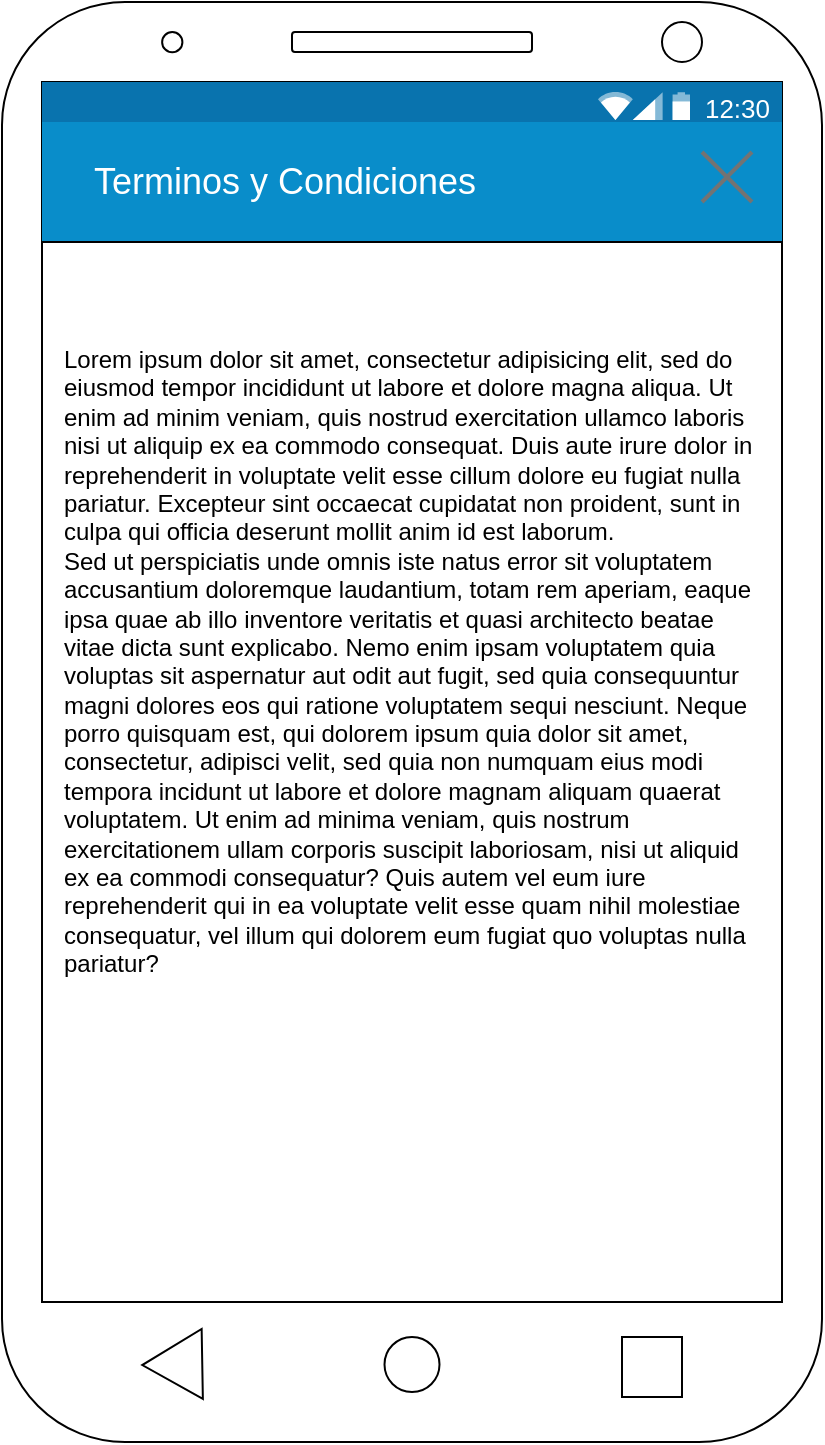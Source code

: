 <mxfile version="12.9.7" type="device"><diagram id="U2bW3avmM8vpmBXSzCzB" name="Page-1"><mxGraphModel dx="1422" dy="744" grid="1" gridSize="10" guides="1" tooltips="1" connect="1" arrows="1" fold="1" page="1" pageScale="1" pageWidth="827" pageHeight="1169" math="0" shadow="0"><root><mxCell id="0"/><mxCell id="1" parent="0"/><mxCell id="3NoMwBL9-WwyrKNmWwVy-1" value="" style="rounded=1;whiteSpace=wrap;html=1;" parent="1" vertex="1"><mxGeometry x="120" y="40" width="410" height="720" as="geometry"/></mxCell><mxCell id="3NoMwBL9-WwyrKNmWwVy-2" value="" style="rounded=0;whiteSpace=wrap;html=1;" parent="1" vertex="1"><mxGeometry x="140" y="80" width="370" height="610" as="geometry"/></mxCell><mxCell id="NHX9Jr03b7kNrBQQigVn-1" value="" style="shape=rect;fillColor=#eeeeee;strokeColor=none;" vertex="1" parent="1"><mxGeometry x="140" y="80" width="370" height="610" as="geometry"/></mxCell><mxCell id="3NoMwBL9-WwyrKNmWwVy-3" value="" style="ellipse;whiteSpace=wrap;html=1;aspect=fixed;" parent="1" vertex="1"><mxGeometry x="311.25" y="707.5" width="27.5" height="27.5" as="geometry"/></mxCell><mxCell id="3NoMwBL9-WwyrKNmWwVy-4" value="" style="triangle;whiteSpace=wrap;html=1;rotation=-181;" parent="1" vertex="1"><mxGeometry x="190.13" y="703.75" width="30" height="35" as="geometry"/></mxCell><mxCell id="3NoMwBL9-WwyrKNmWwVy-5" value="" style="whiteSpace=wrap;html=1;aspect=fixed;" parent="1" vertex="1"><mxGeometry x="430" y="707.5" width="30" height="30" as="geometry"/></mxCell><mxCell id="3NoMwBL9-WwyrKNmWwVy-6" value="" style="ellipse;whiteSpace=wrap;html=1;aspect=fixed;" parent="1" vertex="1"><mxGeometry x="450" y="50" width="20" height="20" as="geometry"/></mxCell><mxCell id="3NoMwBL9-WwyrKNmWwVy-7" value="" style="ellipse;whiteSpace=wrap;html=1;aspect=fixed;" parent="1" vertex="1"><mxGeometry x="200.07" y="55" width="10.13" height="10.13" as="geometry"/></mxCell><mxCell id="3NoMwBL9-WwyrKNmWwVy-8" value="" style="rounded=1;whiteSpace=wrap;html=1;" parent="1" vertex="1"><mxGeometry x="265" y="55" width="120" height="10" as="geometry"/></mxCell><mxCell id="NHX9Jr03b7kNrBQQigVn-29" value="12:30" style="dashed=0;align=center;fontSize=12;shape=rect;align=right;fillColor=#0973AE;strokeColor=none;fontColor=#FFFFFF;spacingRight=4;spacingTop=1;fontStyle=0;fontSize=13;resizeWidth=1;" vertex="1" parent="1"><mxGeometry x="140" y="80" width="370" height="24" as="geometry"/></mxCell><mxCell id="NHX9Jr03b7kNrBQQigVn-30" value="" style="dashed=0;html=1;shape=mxgraph.gmdl.top_bar;fillColor=#0973AE;strokeColor=none;" vertex="1" parent="NHX9Jr03b7kNrBQQigVn-29"><mxGeometry x="1" y="0.5" width="46" height="14" relative="1" as="geometry"><mxPoint x="-92" y="-7" as="offset"/></mxGeometry></mxCell><mxCell id="NHX9Jr03b7kNrBQQigVn-31" value="" style="dashed=0;align=center;fontSize=12;shape=rect;strokeColor=none;fillColor=#098DCA;resizeWidth=1;" vertex="1" parent="1"><mxGeometry x="140" y="100" width="370" height="60" as="geometry"><mxPoint x="-460" y="-100" as="offset"/></mxGeometry></mxCell><mxCell id="NHX9Jr03b7kNrBQQigVn-35" value="" style="dashed=0;aspect=fixed;verticalLabelPosition=bottom;verticalAlign=top;align=center;shape=mxgraph.gmdl.x;strokeColor=#737373;fillColor=#737373;shadow=0;strokeWidth=2;" vertex="1" parent="1"><mxGeometry x="470" y="115" width="25" height="25" as="geometry"/></mxCell><mxCell id="NHX9Jr03b7kNrBQQigVn-36" value="&lt;font style=&quot;font-size: 18px&quot; color=&quot;#FFFFFF&quot;&gt;Terminos y Condiciones&lt;/font&gt;" style="text;html=1;strokeColor=none;fillColor=none;align=center;verticalAlign=middle;whiteSpace=wrap;rounded=0;" vertex="1" parent="1"><mxGeometry x="149" y="120" width="224.87" height="20" as="geometry"/></mxCell><mxCell id="NHX9Jr03b7kNrBQQigVn-121" value="" style="rounded=0;whiteSpace=wrap;html=1;strokeColor=#000000;" vertex="1" parent="1"><mxGeometry x="140" y="160" width="370" height="530" as="geometry"/></mxCell><mxCell id="NHX9Jr03b7kNrBQQigVn-122" value="Lorem ipsum dolor sit amet, consectetur adipisicing elit, sed do eiusmod tempor incididunt ut labore et dolore magna aliqua. Ut enim ad minim veniam, quis nostrud exercitation ullamco laboris nisi ut aliquip ex ea commodo consequat. Duis aute irure dolor in reprehenderit in voluptate velit esse cillum dolore eu fugiat nulla pariatur. Excepteur sint occaecat cupidatat non proident, sunt in culpa qui officia deserunt mollit anim id est laborum.&#xA;Sed ut perspiciatis unde omnis iste natus error sit voluptatem accusantium doloremque laudantium, totam rem aperiam, eaque ipsa quae ab illo inventore veritatis et quasi architecto beatae vitae dicta sunt explicabo. Nemo enim ipsam voluptatem quia voluptas sit aspernatur aut odit aut fugit, sed quia consequuntur magni dolores eos qui ratione voluptatem sequi nesciunt. Neque porro quisquam est, qui dolorem ipsum quia dolor sit amet, consectetur, adipisci velit, sed quia non numquam eius modi tempora incidunt ut labore et dolore magnam aliquam quaerat voluptatem. Ut enim ad minima veniam, quis nostrum exercitationem ullam corporis suscipit laboriosam, nisi ut aliquid ex ea commodi consequatur? Quis autem vel eum iure reprehenderit qui in ea voluptate velit esse quam nihil molestiae consequatur, vel illum qui dolorem eum fugiat quo voluptas nulla pariatur?" style="text;spacingTop=-5;whiteSpace=wrap;html=1;align=left;fontSize=12;fontFamily=Helvetica;fillColor=none;strokeColor=none;" vertex="1" parent="1"><mxGeometry x="149" y="210" width="351" height="470" as="geometry"/></mxCell></root></mxGraphModel></diagram></mxfile>